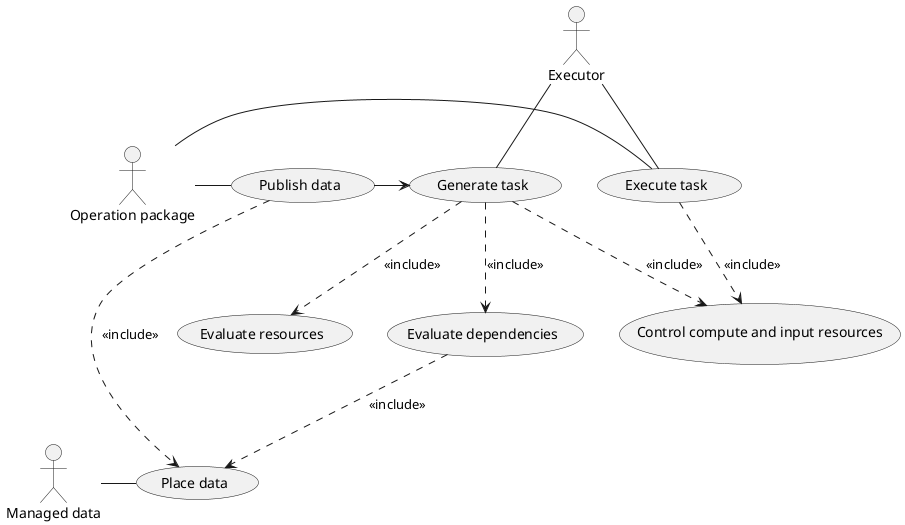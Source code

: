 @startuml

:Executor: -- (Execute task)
:Executor: -- (Generate task)
:Operation package: - (Execute task)
:Operation package: - (Publish data)
(Generate task) ..> (Evaluate resources): <<include>>
(Generate task) ..> (Evaluate dependencies): <<include>>
(Generate task) ..> (Control compute and input resources): <<include>>
(Execute task) ..> (Control compute and input resources): <<include>>
(Evaluate dependencies) ..> (Place data): <<include>>
(Publish data) ..> (Place data): <<include>>
(Publish data) -> (Generate task)
:Managed data: - (Place data)

@enduml

@startuml
:Executor: -- (Execute task)

(Create local node handle)

(Register checkpointed entity)

@enduml
